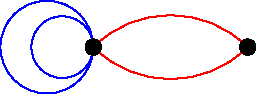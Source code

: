 
size(128);
draw(circle((-0.2, 0.0), 0.2), blue);
draw(circle((-0.3, 0.0), 0.3), blue);

draw((0.0, 0.0){NE} .. (1.0, 0.0){SE}, red);
draw((0.0, 0.0){SE} .. (1.0, 0.0){NE}, red);
filldraw(circle((0.0, 0.0), 0.05), black, black);
filldraw(circle((1.0, 0.0), 0.05), black, black);
